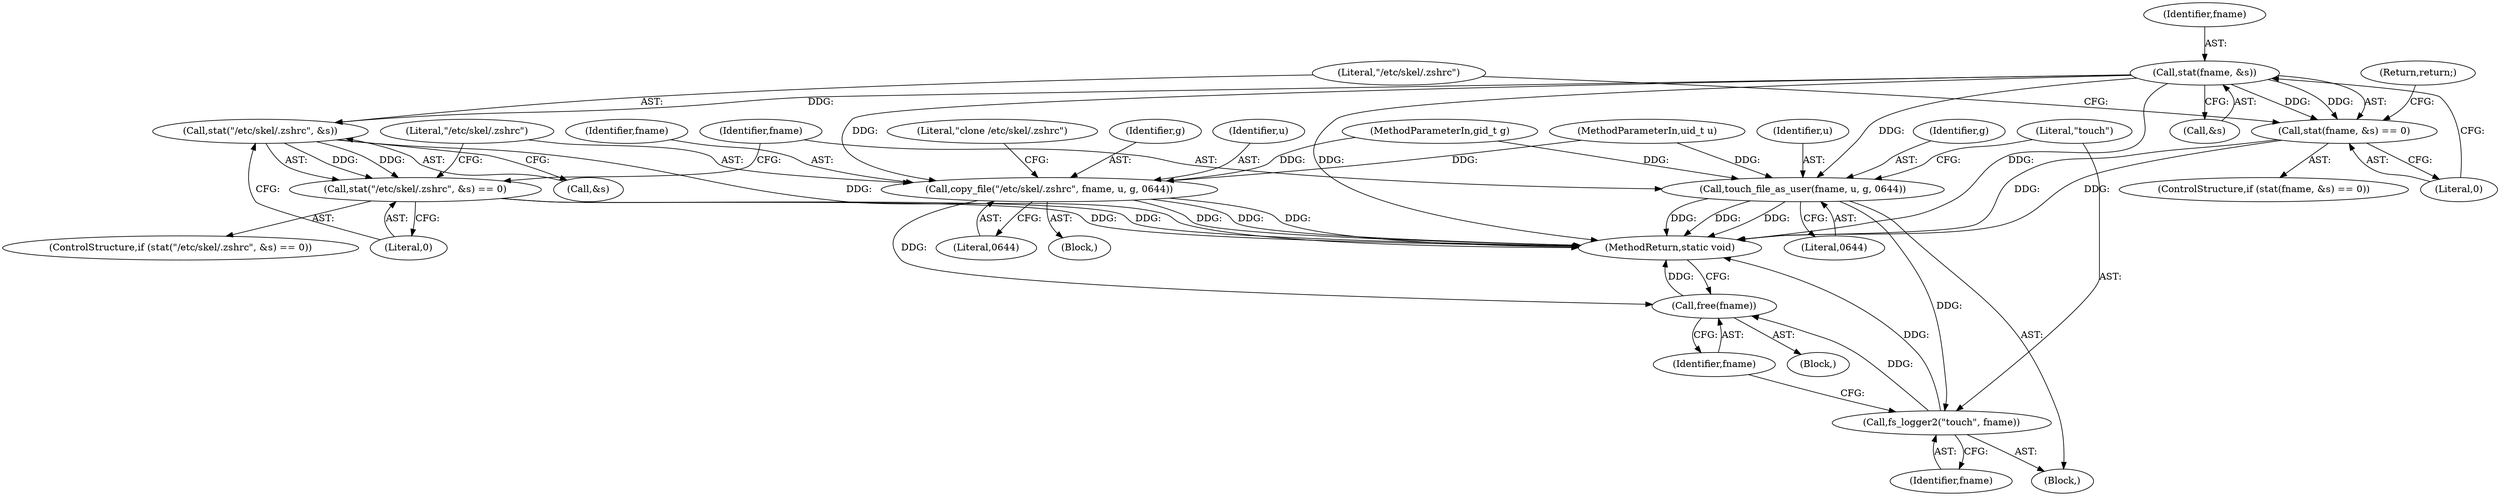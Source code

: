 digraph "0_firejail_38d418505e9ee2d326557e5639e8da49c298858f@pointer" {
"1000140" [label="(Call,stat(fname, &s))"];
"1000139" [label="(Call,stat(fname, &s) == 0)"];
"1000148" [label="(Call,stat(\"/etc/skel/.zshrc\", &s))"];
"1000147" [label="(Call,stat(\"/etc/skel/.zshrc\", &s) == 0)"];
"1000154" [label="(Call,copy_file(\"/etc/skel/.zshrc\", fname, u, g, 0644))"];
"1000172" [label="(Call,free(fname))"];
"1000164" [label="(Call,touch_file_as_user(fname, u, g, 0644))"];
"1000169" [label="(Call,fs_logger2(\"touch\", fname))"];
"1000103" [label="(MethodParameterIn,gid_t g)"];
"1000171" [label="(Identifier,fname)"];
"1000140" [label="(Call,stat(fname, &s))"];
"1000148" [label="(Call,stat(\"/etc/skel/.zshrc\", &s))"];
"1000167" [label="(Identifier,g)"];
"1000154" [label="(Call,copy_file(\"/etc/skel/.zshrc\", fname, u, g, 0644))"];
"1000141" [label="(Identifier,fname)"];
"1000125" [label="(Block,)"];
"1000155" [label="(Literal,\"/etc/skel/.zshrc\")"];
"1000165" [label="(Identifier,fname)"];
"1000172" [label="(Call,free(fname))"];
"1000161" [label="(Literal,\"clone /etc/skel/.zshrc\")"];
"1000170" [label="(Literal,\"touch\")"];
"1000166" [label="(Identifier,u)"];
"1000163" [label="(Block,)"];
"1000146" [label="(ControlStructure,if (stat(\"/etc/skel/.zshrc\", &s) == 0))"];
"1000144" [label="(Literal,0)"];
"1000149" [label="(Literal,\"/etc/skel/.zshrc\")"];
"1000159" [label="(Literal,0644)"];
"1000173" [label="(Identifier,fname)"];
"1000152" [label="(Literal,0)"];
"1000164" [label="(Call,touch_file_as_user(fname, u, g, 0644))"];
"1000147" [label="(Call,stat(\"/etc/skel/.zshrc\", &s) == 0)"];
"1000158" [label="(Identifier,g)"];
"1000275" [label="(MethodReturn,static void)"];
"1000157" [label="(Identifier,u)"];
"1000138" [label="(ControlStructure,if (stat(fname, &s) == 0))"];
"1000145" [label="(Return,return;)"];
"1000169" [label="(Call,fs_logger2(\"touch\", fname))"];
"1000139" [label="(Call,stat(fname, &s) == 0)"];
"1000156" [label="(Identifier,fname)"];
"1000153" [label="(Block,)"];
"1000102" [label="(MethodParameterIn,uid_t u)"];
"1000142" [label="(Call,&s)"];
"1000168" [label="(Literal,0644)"];
"1000150" [label="(Call,&s)"];
"1000140" -> "1000139"  [label="AST: "];
"1000140" -> "1000142"  [label="CFG: "];
"1000141" -> "1000140"  [label="AST: "];
"1000142" -> "1000140"  [label="AST: "];
"1000144" -> "1000140"  [label="CFG: "];
"1000140" -> "1000275"  [label="DDG: "];
"1000140" -> "1000275"  [label="DDG: "];
"1000140" -> "1000139"  [label="DDG: "];
"1000140" -> "1000139"  [label="DDG: "];
"1000140" -> "1000148"  [label="DDG: "];
"1000140" -> "1000154"  [label="DDG: "];
"1000140" -> "1000164"  [label="DDG: "];
"1000139" -> "1000138"  [label="AST: "];
"1000139" -> "1000144"  [label="CFG: "];
"1000144" -> "1000139"  [label="AST: "];
"1000145" -> "1000139"  [label="CFG: "];
"1000149" -> "1000139"  [label="CFG: "];
"1000139" -> "1000275"  [label="DDG: "];
"1000139" -> "1000275"  [label="DDG: "];
"1000148" -> "1000147"  [label="AST: "];
"1000148" -> "1000150"  [label="CFG: "];
"1000149" -> "1000148"  [label="AST: "];
"1000150" -> "1000148"  [label="AST: "];
"1000152" -> "1000148"  [label="CFG: "];
"1000148" -> "1000275"  [label="DDG: "];
"1000148" -> "1000147"  [label="DDG: "];
"1000148" -> "1000147"  [label="DDG: "];
"1000147" -> "1000146"  [label="AST: "];
"1000147" -> "1000152"  [label="CFG: "];
"1000152" -> "1000147"  [label="AST: "];
"1000155" -> "1000147"  [label="CFG: "];
"1000165" -> "1000147"  [label="CFG: "];
"1000147" -> "1000275"  [label="DDG: "];
"1000147" -> "1000275"  [label="DDG: "];
"1000154" -> "1000153"  [label="AST: "];
"1000154" -> "1000159"  [label="CFG: "];
"1000155" -> "1000154"  [label="AST: "];
"1000156" -> "1000154"  [label="AST: "];
"1000157" -> "1000154"  [label="AST: "];
"1000158" -> "1000154"  [label="AST: "];
"1000159" -> "1000154"  [label="AST: "];
"1000161" -> "1000154"  [label="CFG: "];
"1000154" -> "1000275"  [label="DDG: "];
"1000154" -> "1000275"  [label="DDG: "];
"1000154" -> "1000275"  [label="DDG: "];
"1000102" -> "1000154"  [label="DDG: "];
"1000103" -> "1000154"  [label="DDG: "];
"1000154" -> "1000172"  [label="DDG: "];
"1000172" -> "1000125"  [label="AST: "];
"1000172" -> "1000173"  [label="CFG: "];
"1000173" -> "1000172"  [label="AST: "];
"1000275" -> "1000172"  [label="CFG: "];
"1000172" -> "1000275"  [label="DDG: "];
"1000169" -> "1000172"  [label="DDG: "];
"1000164" -> "1000163"  [label="AST: "];
"1000164" -> "1000168"  [label="CFG: "];
"1000165" -> "1000164"  [label="AST: "];
"1000166" -> "1000164"  [label="AST: "];
"1000167" -> "1000164"  [label="AST: "];
"1000168" -> "1000164"  [label="AST: "];
"1000170" -> "1000164"  [label="CFG: "];
"1000164" -> "1000275"  [label="DDG: "];
"1000164" -> "1000275"  [label="DDG: "];
"1000164" -> "1000275"  [label="DDG: "];
"1000102" -> "1000164"  [label="DDG: "];
"1000103" -> "1000164"  [label="DDG: "];
"1000164" -> "1000169"  [label="DDG: "];
"1000169" -> "1000163"  [label="AST: "];
"1000169" -> "1000171"  [label="CFG: "];
"1000170" -> "1000169"  [label="AST: "];
"1000171" -> "1000169"  [label="AST: "];
"1000173" -> "1000169"  [label="CFG: "];
"1000169" -> "1000275"  [label="DDG: "];
}
